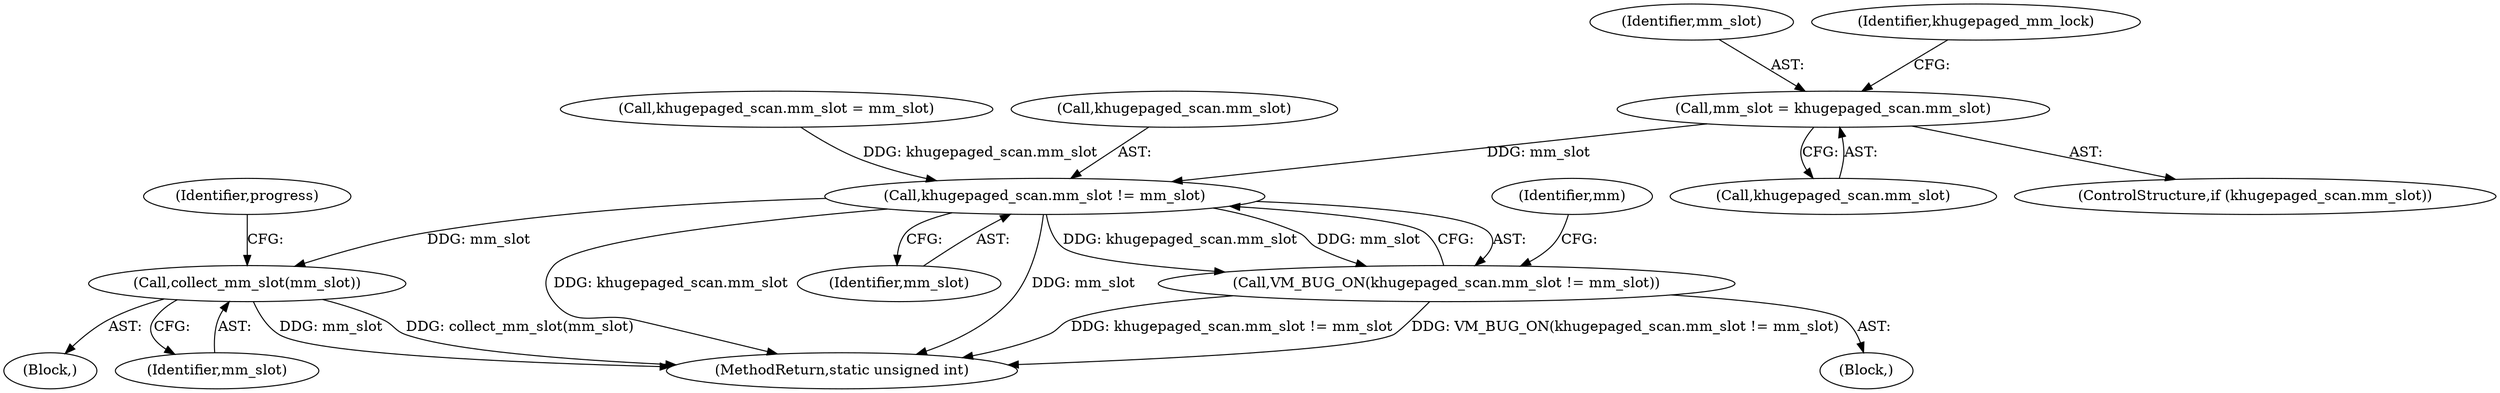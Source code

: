 digraph "0_linux_78f11a255749d09025f54d4e2df4fbcb031530e2_2@pointer" {
"1000129" [label="(Call,mm_slot = khugepaged_scan.mm_slot)"];
"1000348" [label="(Call,khugepaged_scan.mm_slot != mm_slot)"];
"1000347" [label="(Call,VM_BUG_ON(khugepaged_scan.mm_slot != mm_slot))"];
"1000386" [label="(Call,collect_mm_slot(mm_slot))"];
"1000352" [label="(Identifier,mm_slot)"];
"1000125" [label="(ControlStructure,if (khugepaged_scan.mm_slot))"];
"1000356" [label="(Identifier,mm)"];
"1000131" [label="(Call,khugepaged_scan.mm_slot)"];
"1000359" [label="(Block,)"];
"1000109" [label="(Block,)"];
"1000387" [label="(Identifier,mm_slot)"];
"1000386" [label="(Call,collect_mm_slot(mm_slot))"];
"1000129" [label="(Call,mm_slot = khugepaged_scan.mm_slot)"];
"1000347" [label="(Call,VM_BUG_ON(khugepaged_scan.mm_slot != mm_slot))"];
"1000141" [label="(Call,khugepaged_scan.mm_slot = mm_slot)"];
"1000130" [label="(Identifier,mm_slot)"];
"1000390" [label="(MethodReturn,static unsigned int)"];
"1000389" [label="(Identifier,progress)"];
"1000349" [label="(Call,khugepaged_scan.mm_slot)"];
"1000148" [label="(Identifier,khugepaged_mm_lock)"];
"1000348" [label="(Call,khugepaged_scan.mm_slot != mm_slot)"];
"1000129" -> "1000125"  [label="AST: "];
"1000129" -> "1000131"  [label="CFG: "];
"1000130" -> "1000129"  [label="AST: "];
"1000131" -> "1000129"  [label="AST: "];
"1000148" -> "1000129"  [label="CFG: "];
"1000129" -> "1000348"  [label="DDG: mm_slot"];
"1000348" -> "1000347"  [label="AST: "];
"1000348" -> "1000352"  [label="CFG: "];
"1000349" -> "1000348"  [label="AST: "];
"1000352" -> "1000348"  [label="AST: "];
"1000347" -> "1000348"  [label="CFG: "];
"1000348" -> "1000390"  [label="DDG: khugepaged_scan.mm_slot"];
"1000348" -> "1000390"  [label="DDG: mm_slot"];
"1000348" -> "1000347"  [label="DDG: khugepaged_scan.mm_slot"];
"1000348" -> "1000347"  [label="DDG: mm_slot"];
"1000141" -> "1000348"  [label="DDG: khugepaged_scan.mm_slot"];
"1000348" -> "1000386"  [label="DDG: mm_slot"];
"1000347" -> "1000109"  [label="AST: "];
"1000356" -> "1000347"  [label="CFG: "];
"1000347" -> "1000390"  [label="DDG: khugepaged_scan.mm_slot != mm_slot"];
"1000347" -> "1000390"  [label="DDG: VM_BUG_ON(khugepaged_scan.mm_slot != mm_slot)"];
"1000386" -> "1000359"  [label="AST: "];
"1000386" -> "1000387"  [label="CFG: "];
"1000387" -> "1000386"  [label="AST: "];
"1000389" -> "1000386"  [label="CFG: "];
"1000386" -> "1000390"  [label="DDG: mm_slot"];
"1000386" -> "1000390"  [label="DDG: collect_mm_slot(mm_slot)"];
}

